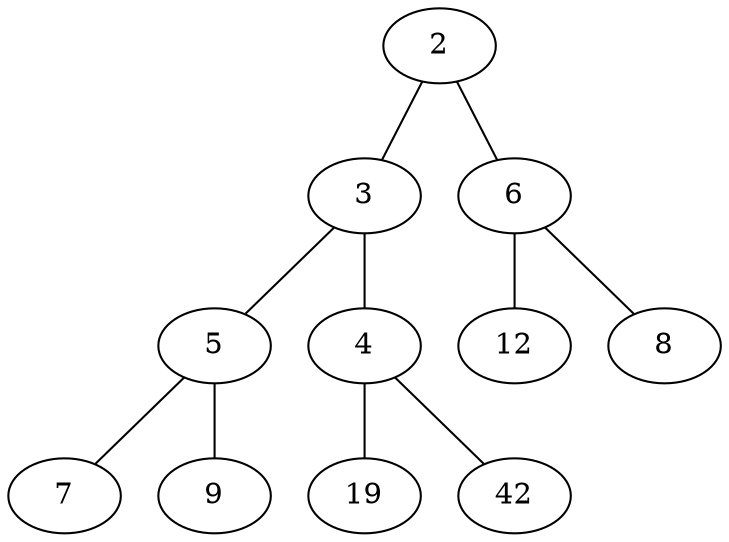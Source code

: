 graph G {
	2 -- 3;
	2 -- 6;
	3 -- 5;
	3 -- 4;
	6 -- 12;
	6 -- 8;
	5 -- 7;
	5 -- 9;
	4 -- 19;
	4 -- 42;
}
